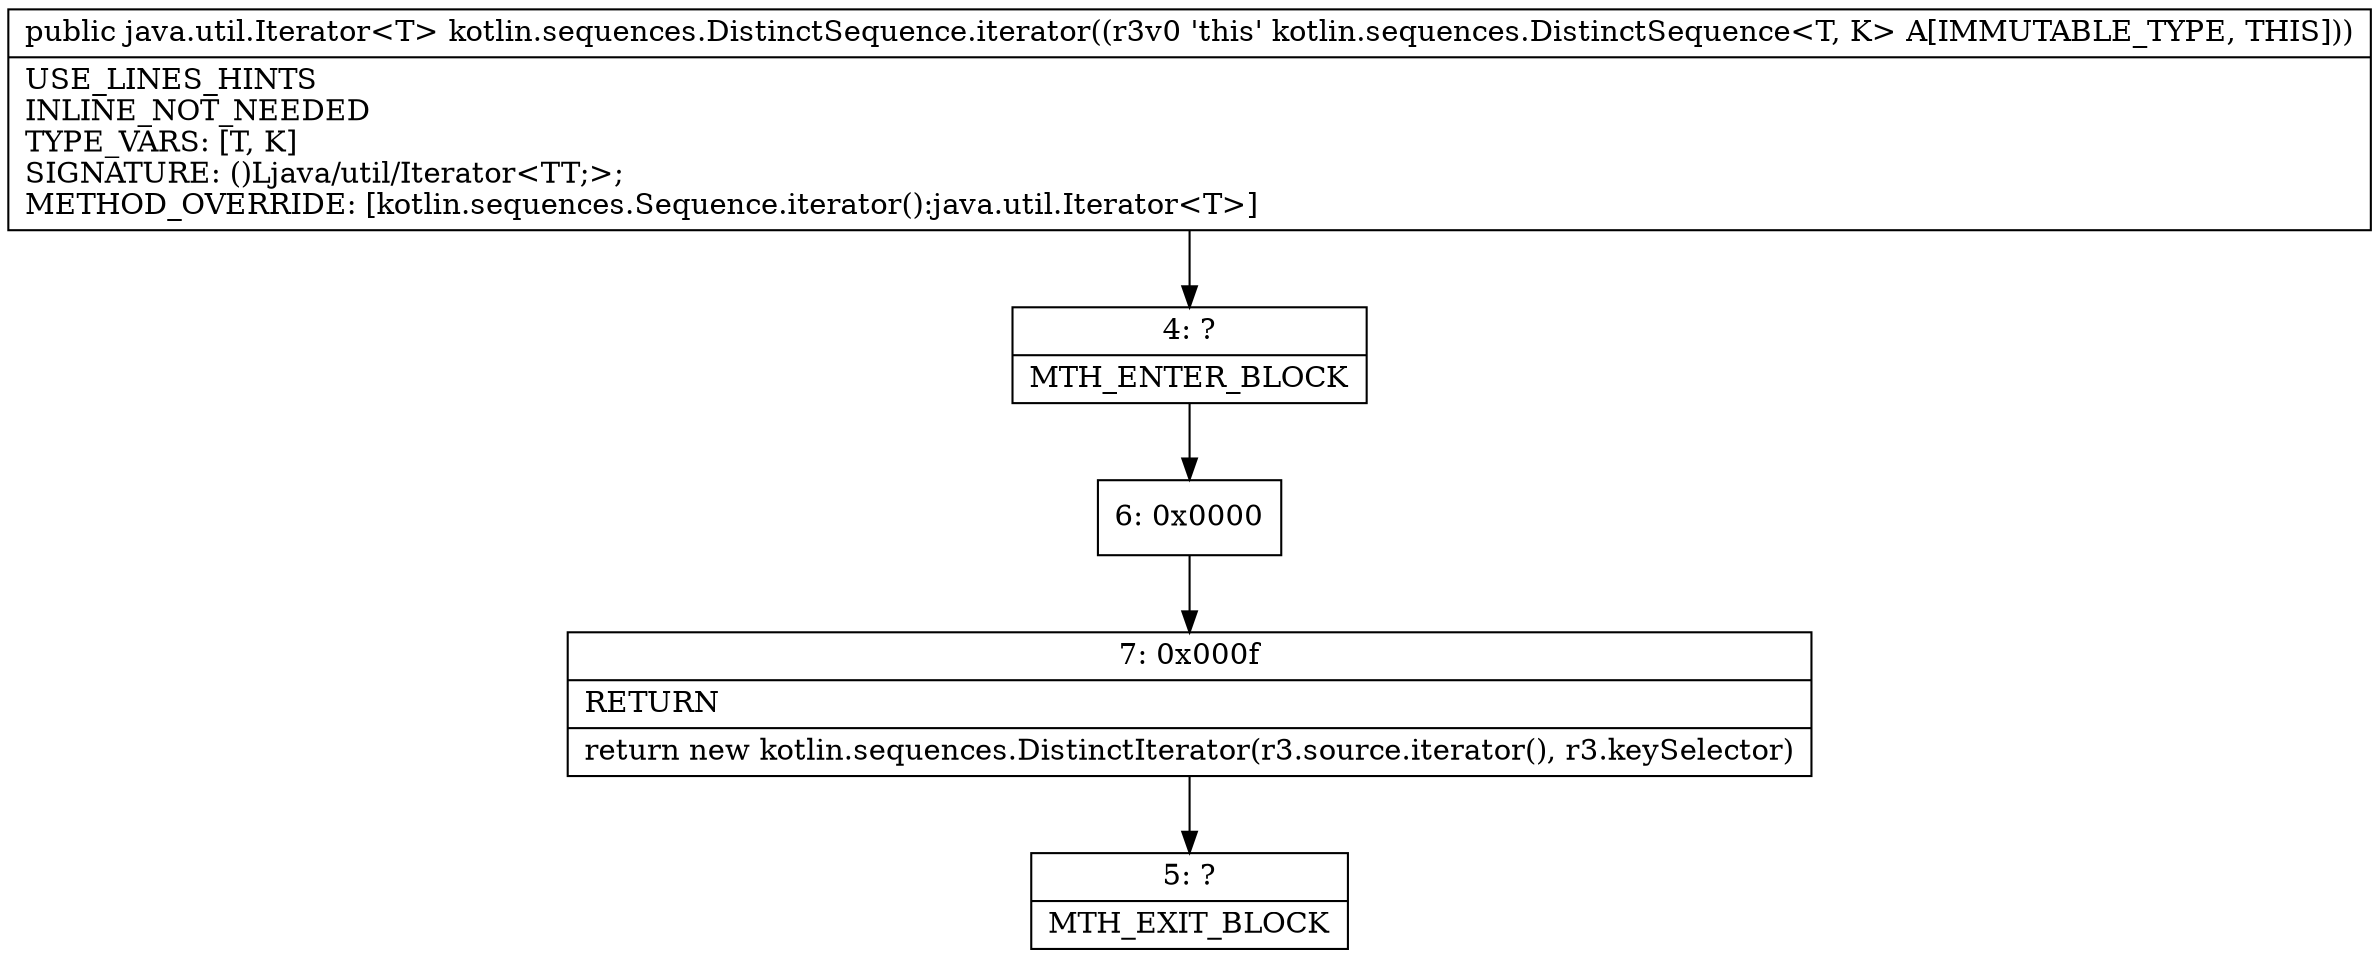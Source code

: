 digraph "CFG forkotlin.sequences.DistinctSequence.iterator()Ljava\/util\/Iterator;" {
Node_4 [shape=record,label="{4\:\ ?|MTH_ENTER_BLOCK\l}"];
Node_6 [shape=record,label="{6\:\ 0x0000}"];
Node_7 [shape=record,label="{7\:\ 0x000f|RETURN\l|return new kotlin.sequences.DistinctIterator(r3.source.iterator(), r3.keySelector)\l}"];
Node_5 [shape=record,label="{5\:\ ?|MTH_EXIT_BLOCK\l}"];
MethodNode[shape=record,label="{public java.util.Iterator\<T\> kotlin.sequences.DistinctSequence.iterator((r3v0 'this' kotlin.sequences.DistinctSequence\<T, K\> A[IMMUTABLE_TYPE, THIS]))  | USE_LINES_HINTS\lINLINE_NOT_NEEDED\lTYPE_VARS: [T, K]\lSIGNATURE: ()Ljava\/util\/Iterator\<TT;\>;\lMETHOD_OVERRIDE: [kotlin.sequences.Sequence.iterator():java.util.Iterator\<T\>]\l}"];
MethodNode -> Node_4;Node_4 -> Node_6;
Node_6 -> Node_7;
Node_7 -> Node_5;
}

